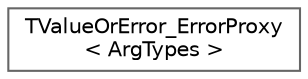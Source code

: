 digraph "Graphical Class Hierarchy"
{
 // INTERACTIVE_SVG=YES
 // LATEX_PDF_SIZE
  bgcolor="transparent";
  edge [fontname=Helvetica,fontsize=10,labelfontname=Helvetica,labelfontsize=10];
  node [fontname=Helvetica,fontsize=10,shape=box,height=0.2,width=0.4];
  rankdir="LR";
  Node0 [id="Node000000",label="TValueOrError_ErrorProxy\l\< ArgTypes \>",height=0.2,width=0.4,color="grey40", fillcolor="white", style="filled",URL="$dc/d4a/structTValueOrError__ErrorProxy.html",tooltip=" "];
}
